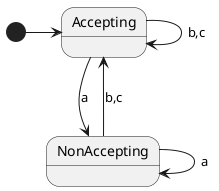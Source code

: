 @startuml

[*] -> Accepting
Accepting --> Accepting : b,c
Accepting --> NonAccepting : a
NonAccepting --> NonAccepting : a
NonAccepting --> Accepting : b,c

@enduml
